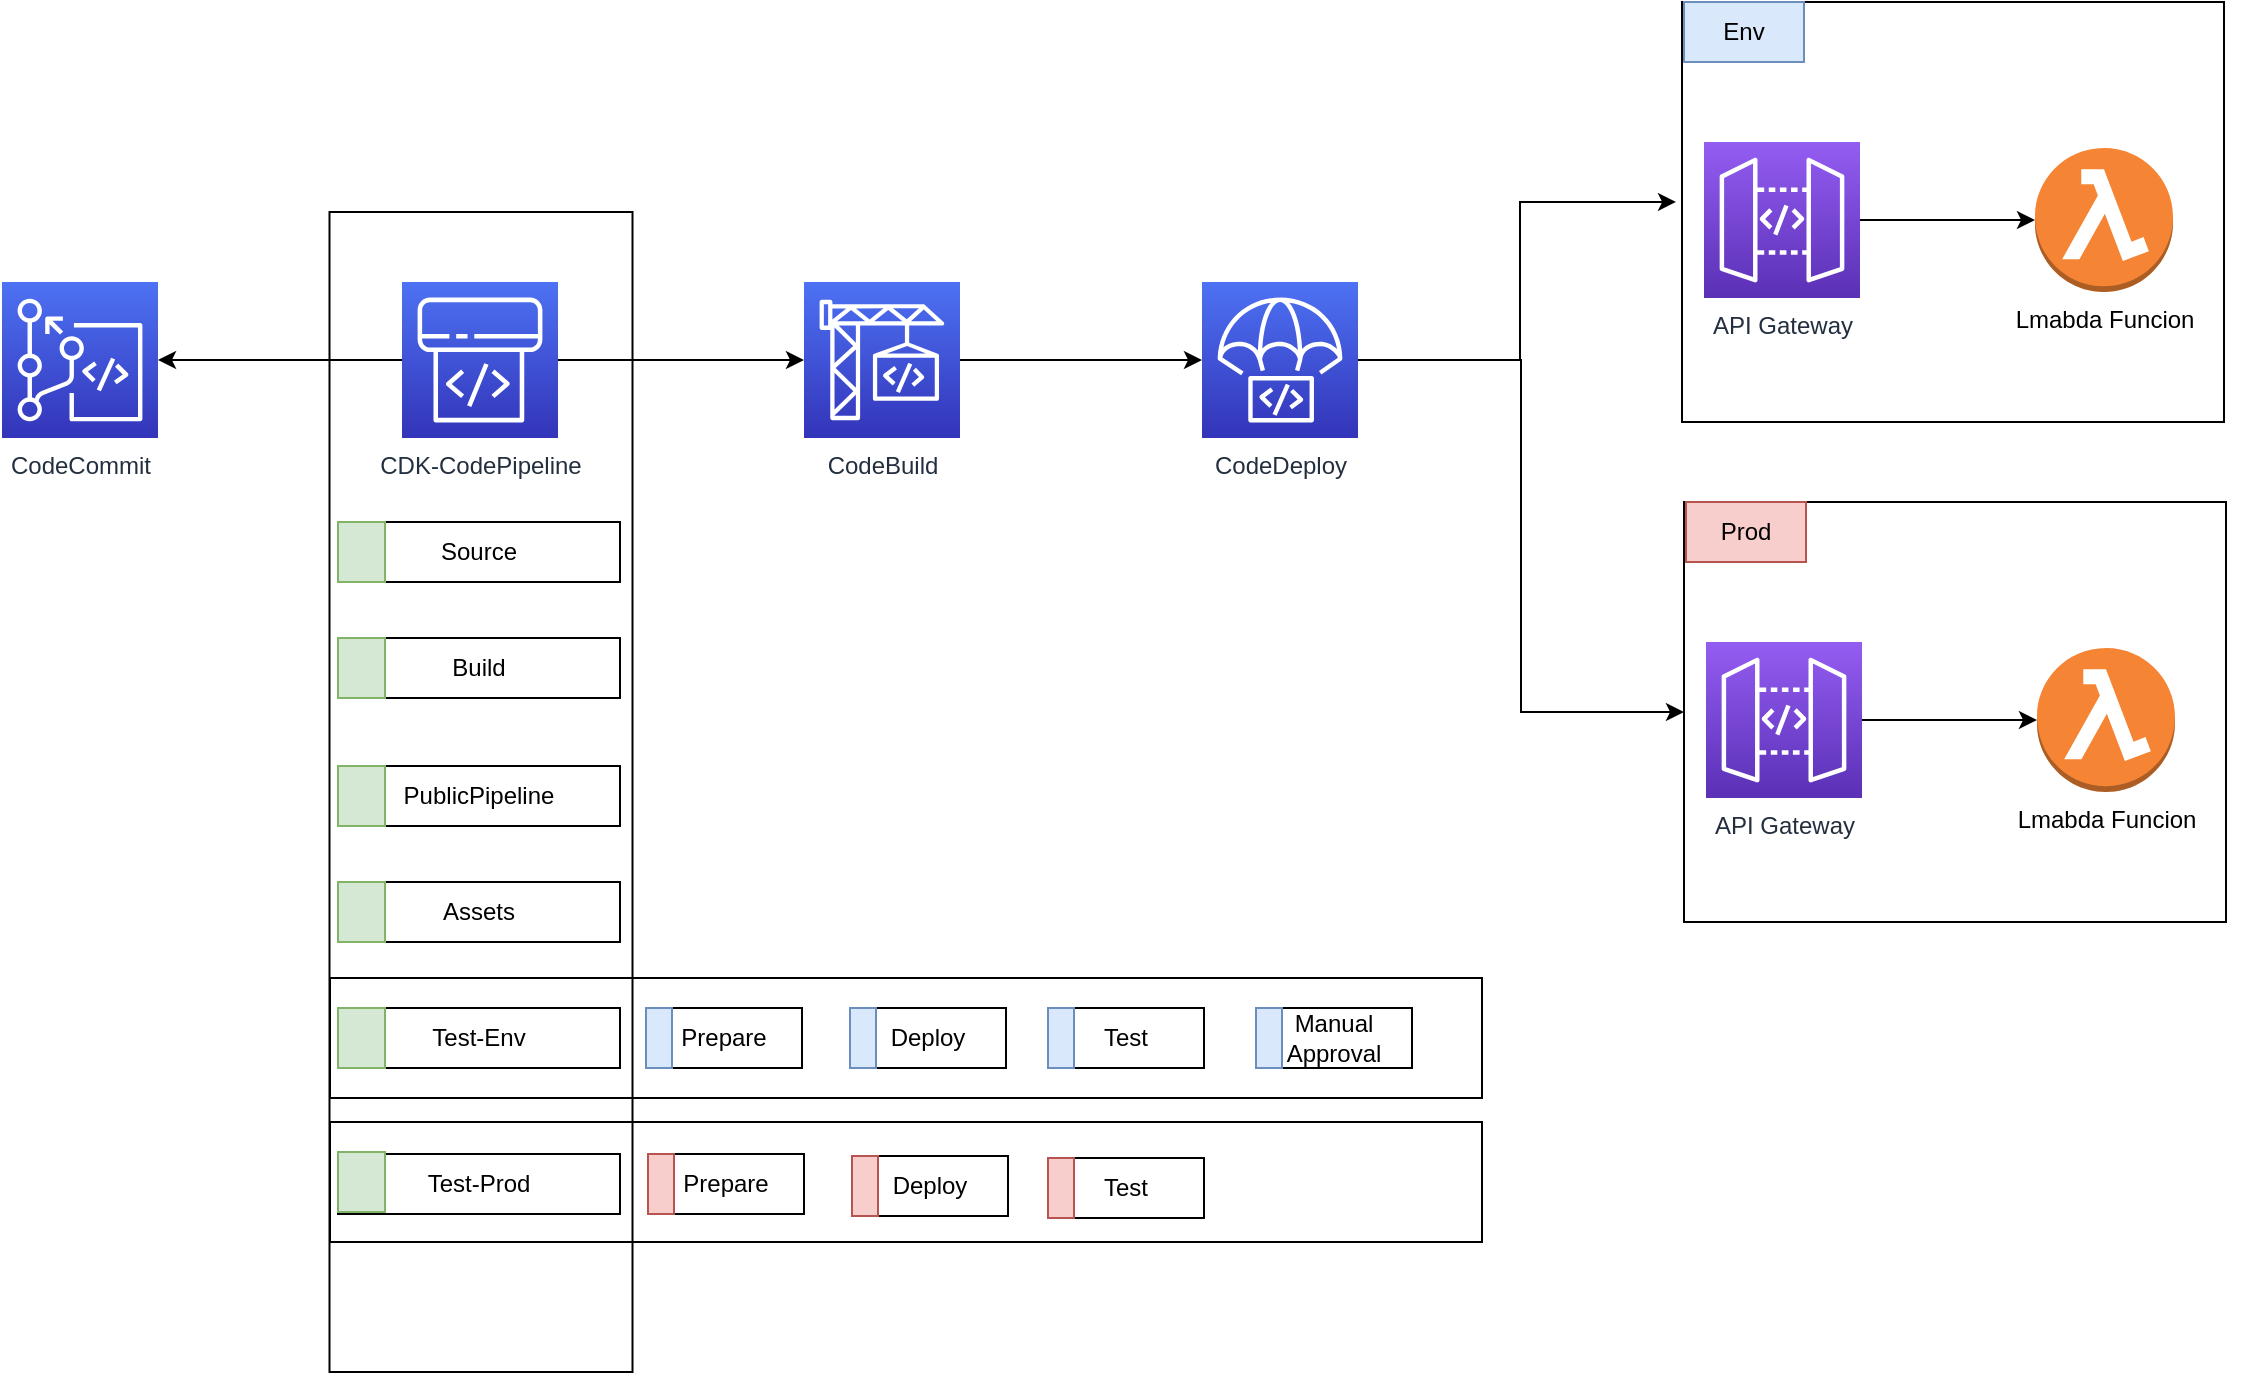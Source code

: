 <mxfile version="14.6.0" type="device"><diagram id="TcoMWPJlpWi3-2ABLWWb" name="Page-1"><mxGraphModel dx="2032" dy="778" grid="1" gridSize="10" guides="1" tooltips="1" connect="1" arrows="1" fold="1" page="1" pageScale="1" pageWidth="850" pageHeight="1100" math="0" shadow="0"><root><mxCell id="0"/><mxCell id="1" parent="0"/><mxCell id="R_XHlB249Hc5sBOfwdJh-53" value="" style="rounded=0;whiteSpace=wrap;html=1;fillColor=none;" vertex="1" parent="1"><mxGeometry x="424" y="710" width="576" height="60" as="geometry"/></mxCell><mxCell id="R_XHlB249Hc5sBOfwdJh-72" value="" style="group" vertex="1" connectable="0" parent="1"><mxGeometry x="960" y="260" width="420" height="210" as="geometry"/></mxCell><mxCell id="R_XHlB249Hc5sBOfwdJh-79" value="" style="group" vertex="1" connectable="0" parent="R_XHlB249Hc5sBOfwdJh-72"><mxGeometry x="140" y="-110" width="271" height="210" as="geometry"/></mxCell><mxCell id="R_XHlB249Hc5sBOfwdJh-70" value="" style="rounded=0;whiteSpace=wrap;html=1;fillColor=none;" vertex="1" parent="R_XHlB249Hc5sBOfwdJh-79"><mxGeometry width="271" height="210" as="geometry"/></mxCell><mxCell id="R_XHlB249Hc5sBOfwdJh-71" value="Env" style="rounded=0;whiteSpace=wrap;html=1;fillColor=#dae8fc;strokeColor=#6c8ebf;" vertex="1" parent="R_XHlB249Hc5sBOfwdJh-79"><mxGeometry x="1" width="60" height="30" as="geometry"/></mxCell><mxCell id="R_XHlB249Hc5sBOfwdJh-1" value="Lmabda Funcion" style="outlineConnect=0;dashed=0;verticalLabelPosition=bottom;verticalAlign=top;align=center;html=1;shape=mxgraph.aws3.lambda_function;fillColor=#F58534;gradientColor=none;" vertex="1" parent="R_XHlB249Hc5sBOfwdJh-79"><mxGeometry x="176.5" y="73" width="69" height="72" as="geometry"/></mxCell><mxCell id="R_XHlB249Hc5sBOfwdJh-36" value="" style="rounded=0;whiteSpace=wrap;html=1;fillColor=none;" vertex="1" parent="1"><mxGeometry x="424" y="638" width="576" height="60" as="geometry"/></mxCell><mxCell id="R_XHlB249Hc5sBOfwdJh-3" style="edgeStyle=orthogonalEdgeStyle;rounded=0;orthogonalLoop=1;jettySize=auto;html=1;entryX=0;entryY=0.5;entryDx=0;entryDy=0;entryPerimeter=0;" edge="1" parent="1" source="R_XHlB249Hc5sBOfwdJh-2" target="R_XHlB249Hc5sBOfwdJh-1"><mxGeometry relative="1" as="geometry"/></mxCell><mxCell id="R_XHlB249Hc5sBOfwdJh-2" value="API Gateway" style="points=[[0,0,0],[0.25,0,0],[0.5,0,0],[0.75,0,0],[1,0,0],[0,1,0],[0.25,1,0],[0.5,1,0],[0.75,1,0],[1,1,0],[0,0.25,0],[0,0.5,0],[0,0.75,0],[1,0.25,0],[1,0.5,0],[1,0.75,0]];outlineConnect=0;fontColor=#232F3E;gradientColor=#945DF2;gradientDirection=north;fillColor=#5A30B5;strokeColor=#ffffff;dashed=0;verticalLabelPosition=bottom;verticalAlign=top;align=center;html=1;fontSize=12;fontStyle=0;aspect=fixed;shape=mxgraph.aws4.resourceIcon;resIcon=mxgraph.aws4.api_gateway;" vertex="1" parent="1"><mxGeometry x="1111" y="220" width="78" height="78" as="geometry"/></mxCell><mxCell id="R_XHlB249Hc5sBOfwdJh-8" style="edgeStyle=orthogonalEdgeStyle;rounded=0;orthogonalLoop=1;jettySize=auto;html=1;" edge="1" parent="1" source="R_XHlB249Hc5sBOfwdJh-4" target="R_XHlB249Hc5sBOfwdJh-7"><mxGeometry relative="1" as="geometry"/></mxCell><mxCell id="R_XHlB249Hc5sBOfwdJh-80" style="edgeStyle=orthogonalEdgeStyle;rounded=0;orthogonalLoop=1;jettySize=auto;html=1;entryX=-0.011;entryY=0.476;entryDx=0;entryDy=0;entryPerimeter=0;" edge="1" parent="1" source="R_XHlB249Hc5sBOfwdJh-5" target="R_XHlB249Hc5sBOfwdJh-70"><mxGeometry relative="1" as="geometry"/></mxCell><mxCell id="R_XHlB249Hc5sBOfwdJh-81" style="edgeStyle=orthogonalEdgeStyle;rounded=0;orthogonalLoop=1;jettySize=auto;html=1;entryX=0;entryY=0.5;entryDx=0;entryDy=0;" edge="1" parent="1" source="R_XHlB249Hc5sBOfwdJh-5" target="R_XHlB249Hc5sBOfwdJh-73"><mxGeometry relative="1" as="geometry"><mxPoint x="1050" y="573" as="targetPoint"/></mxGeometry></mxCell><mxCell id="R_XHlB249Hc5sBOfwdJh-5" value="CodeDeploy" style="points=[[0,0,0],[0.25,0,0],[0.5,0,0],[0.75,0,0],[1,0,0],[0,1,0],[0.25,1,0],[0.5,1,0],[0.75,1,0],[1,1,0],[0,0.25,0],[0,0.5,0],[0,0.75,0],[1,0.25,0],[1,0.5,0],[1,0.75,0]];outlineConnect=0;fontColor=#232F3E;gradientColor=#4D72F3;gradientDirection=north;fillColor=#3334B9;strokeColor=#ffffff;dashed=0;verticalLabelPosition=bottom;verticalAlign=top;align=center;html=1;fontSize=12;fontStyle=0;aspect=fixed;shape=mxgraph.aws4.resourceIcon;resIcon=mxgraph.aws4.codedeploy;" vertex="1" parent="1"><mxGeometry x="860" y="290" width="78" height="78" as="geometry"/></mxCell><mxCell id="R_XHlB249Hc5sBOfwdJh-11" style="edgeStyle=orthogonalEdgeStyle;rounded=0;orthogonalLoop=1;jettySize=auto;html=1;" edge="1" parent="1" source="R_XHlB249Hc5sBOfwdJh-6" target="R_XHlB249Hc5sBOfwdJh-5"><mxGeometry relative="1" as="geometry"/></mxCell><mxCell id="R_XHlB249Hc5sBOfwdJh-6" value="CodeBuild" style="points=[[0,0,0],[0.25,0,0],[0.5,0,0],[0.75,0,0],[1,0,0],[0,1,0],[0.25,1,0],[0.5,1,0],[0.75,1,0],[1,1,0],[0,0.25,0],[0,0.5,0],[0,0.75,0],[1,0.25,0],[1,0.5,0],[1,0.75,0]];outlineConnect=0;fontColor=#232F3E;gradientColor=#4D72F3;gradientDirection=north;fillColor=#3334B9;strokeColor=#ffffff;dashed=0;verticalLabelPosition=bottom;verticalAlign=top;align=center;html=1;fontSize=12;fontStyle=0;aspect=fixed;shape=mxgraph.aws4.resourceIcon;resIcon=mxgraph.aws4.codebuild;" vertex="1" parent="1"><mxGeometry x="661" y="290" width="78" height="78" as="geometry"/></mxCell><mxCell id="R_XHlB249Hc5sBOfwdJh-7" value="CodeCommit" style="points=[[0,0,0],[0.25,0,0],[0.5,0,0],[0.75,0,0],[1,0,0],[0,1,0],[0.25,1,0],[0.5,1,0],[0.75,1,0],[1,1,0],[0,0.25,0],[0,0.5,0],[0,0.75,0],[1,0.25,0],[1,0.5,0],[1,0.75,0]];outlineConnect=0;fontColor=#232F3E;gradientColor=#4D72F3;gradientDirection=north;fillColor=#3334B9;strokeColor=#ffffff;dashed=0;verticalLabelPosition=bottom;verticalAlign=top;align=center;html=1;fontSize=12;fontStyle=0;aspect=fixed;shape=mxgraph.aws4.resourceIcon;resIcon=mxgraph.aws4.codecommit;" vertex="1" parent="1"><mxGeometry x="260" y="290" width="78" height="78" as="geometry"/></mxCell><mxCell id="R_XHlB249Hc5sBOfwdJh-9" value="" style="rounded=0;whiteSpace=wrap;html=1;fillColor=none;" vertex="1" parent="1"><mxGeometry x="423.75" y="255" width="151.5" height="580" as="geometry"/></mxCell><mxCell id="R_XHlB249Hc5sBOfwdJh-10" style="edgeStyle=orthogonalEdgeStyle;rounded=0;orthogonalLoop=1;jettySize=auto;html=1;" edge="1" parent="1" source="R_XHlB249Hc5sBOfwdJh-4" target="R_XHlB249Hc5sBOfwdJh-6"><mxGeometry relative="1" as="geometry"/></mxCell><mxCell id="R_XHlB249Hc5sBOfwdJh-4" value="CDK-CodePipeline" style="points=[[0,0,0],[0.25,0,0],[0.5,0,0],[0.75,0,0],[1,0,0],[0,1,0],[0.25,1,0],[0.5,1,0],[0.75,1,0],[1,1,0],[0,0.25,0],[0,0.5,0],[0,0.75,0],[1,0.25,0],[1,0.5,0],[1,0.75,0]];outlineConnect=0;fontColor=#232F3E;gradientColor=#4D72F3;gradientDirection=north;fillColor=#3334B9;strokeColor=#ffffff;dashed=0;verticalLabelPosition=bottom;verticalAlign=top;align=center;html=1;fontSize=12;fontStyle=0;aspect=fixed;shape=mxgraph.aws4.resourceIcon;resIcon=mxgraph.aws4.codepipeline;" vertex="1" parent="1"><mxGeometry x="460" y="290" width="78" height="78" as="geometry"/></mxCell><mxCell id="R_XHlB249Hc5sBOfwdJh-14" value="" style="group" vertex="1" connectable="0" parent="1"><mxGeometry x="428" y="410" width="141" height="30" as="geometry"/></mxCell><mxCell id="R_XHlB249Hc5sBOfwdJh-12" value="Source" style="rounded=0;whiteSpace=wrap;html=1;fillColor=none;" vertex="1" parent="R_XHlB249Hc5sBOfwdJh-14"><mxGeometry width="141" height="30" as="geometry"/></mxCell><mxCell id="R_XHlB249Hc5sBOfwdJh-13" value="" style="rounded=0;whiteSpace=wrap;html=1;fillColor=#d5e8d4;strokeColor=#82b366;" vertex="1" parent="R_XHlB249Hc5sBOfwdJh-14"><mxGeometry width="23.5" height="30" as="geometry"/></mxCell><mxCell id="R_XHlB249Hc5sBOfwdJh-24" value="" style="group" vertex="1" connectable="0" parent="1"><mxGeometry x="428" y="468" width="141" height="30" as="geometry"/></mxCell><mxCell id="R_XHlB249Hc5sBOfwdJh-25" value="Build" style="rounded=0;whiteSpace=wrap;html=1;fillColor=none;" vertex="1" parent="R_XHlB249Hc5sBOfwdJh-24"><mxGeometry width="141" height="30" as="geometry"/></mxCell><mxCell id="R_XHlB249Hc5sBOfwdJh-26" value="" style="rounded=0;whiteSpace=wrap;html=1;fillColor=#d5e8d4;strokeColor=#82b366;" vertex="1" parent="R_XHlB249Hc5sBOfwdJh-24"><mxGeometry width="23.5" height="30" as="geometry"/></mxCell><mxCell id="R_XHlB249Hc5sBOfwdJh-27" value="" style="group" vertex="1" connectable="0" parent="1"><mxGeometry x="428" y="532" width="141" height="30" as="geometry"/></mxCell><mxCell id="R_XHlB249Hc5sBOfwdJh-28" value="PublicPipeline" style="rounded=0;whiteSpace=wrap;html=1;fillColor=none;" vertex="1" parent="R_XHlB249Hc5sBOfwdJh-27"><mxGeometry width="141" height="30" as="geometry"/></mxCell><mxCell id="R_XHlB249Hc5sBOfwdJh-29" value="" style="rounded=0;whiteSpace=wrap;html=1;fillColor=#d5e8d4;strokeColor=#82b366;" vertex="1" parent="R_XHlB249Hc5sBOfwdJh-27"><mxGeometry width="23.5" height="30" as="geometry"/></mxCell><mxCell id="R_XHlB249Hc5sBOfwdJh-30" value="" style="group" vertex="1" connectable="0" parent="1"><mxGeometry x="428" y="590" width="141" height="30" as="geometry"/></mxCell><mxCell id="R_XHlB249Hc5sBOfwdJh-31" value="Assets" style="rounded=0;whiteSpace=wrap;html=1;fillColor=none;" vertex="1" parent="R_XHlB249Hc5sBOfwdJh-30"><mxGeometry width="141" height="30" as="geometry"/></mxCell><mxCell id="R_XHlB249Hc5sBOfwdJh-32" value="" style="rounded=0;whiteSpace=wrap;html=1;fillColor=#d5e8d4;strokeColor=#82b366;" vertex="1" parent="R_XHlB249Hc5sBOfwdJh-30"><mxGeometry width="23.5" height="30" as="geometry"/></mxCell><mxCell id="R_XHlB249Hc5sBOfwdJh-33" value="" style="group" vertex="1" connectable="0" parent="1"><mxGeometry x="428" y="653" width="141" height="30" as="geometry"/></mxCell><mxCell id="R_XHlB249Hc5sBOfwdJh-34" value="Test-Env" style="rounded=0;whiteSpace=wrap;html=1;fillColor=none;" vertex="1" parent="R_XHlB249Hc5sBOfwdJh-33"><mxGeometry width="141" height="30" as="geometry"/></mxCell><mxCell id="R_XHlB249Hc5sBOfwdJh-35" value="" style="rounded=0;whiteSpace=wrap;html=1;fillColor=#d5e8d4;strokeColor=#82b366;" vertex="1" parent="R_XHlB249Hc5sBOfwdJh-33"><mxGeometry width="23.5" height="30" as="geometry"/></mxCell><mxCell id="R_XHlB249Hc5sBOfwdJh-38" value="" style="group" vertex="1" connectable="0" parent="1"><mxGeometry x="582" y="653" width="78" height="30" as="geometry"/></mxCell><mxCell id="R_XHlB249Hc5sBOfwdJh-39" value="Prepare" style="rounded=0;whiteSpace=wrap;html=1;fillColor=none;" vertex="1" parent="R_XHlB249Hc5sBOfwdJh-38"><mxGeometry width="78" height="30" as="geometry"/></mxCell><mxCell id="R_XHlB249Hc5sBOfwdJh-40" value="" style="rounded=0;whiteSpace=wrap;html=1;fillColor=#dae8fc;strokeColor=#6c8ebf;" vertex="1" parent="R_XHlB249Hc5sBOfwdJh-38"><mxGeometry width="13" height="30" as="geometry"/></mxCell><mxCell id="R_XHlB249Hc5sBOfwdJh-41" value="" style="group" vertex="1" connectable="0" parent="1"><mxGeometry x="684" y="653" width="78" height="30" as="geometry"/></mxCell><mxCell id="R_XHlB249Hc5sBOfwdJh-42" value="Deploy" style="rounded=0;whiteSpace=wrap;html=1;fillColor=none;" vertex="1" parent="R_XHlB249Hc5sBOfwdJh-41"><mxGeometry width="78" height="30" as="geometry"/></mxCell><mxCell id="R_XHlB249Hc5sBOfwdJh-43" value="" style="rounded=0;whiteSpace=wrap;html=1;fillColor=#dae8fc;strokeColor=#6c8ebf;" vertex="1" parent="R_XHlB249Hc5sBOfwdJh-41"><mxGeometry width="13" height="30" as="geometry"/></mxCell><mxCell id="R_XHlB249Hc5sBOfwdJh-44" value="" style="group" vertex="1" connectable="0" parent="1"><mxGeometry x="783" y="653" width="78" height="30" as="geometry"/></mxCell><mxCell id="R_XHlB249Hc5sBOfwdJh-45" value="Test" style="rounded=0;whiteSpace=wrap;html=1;fillColor=none;" vertex="1" parent="R_XHlB249Hc5sBOfwdJh-44"><mxGeometry width="78" height="30" as="geometry"/></mxCell><mxCell id="R_XHlB249Hc5sBOfwdJh-46" value="" style="rounded=0;whiteSpace=wrap;html=1;fillColor=#dae8fc;strokeColor=#6c8ebf;" vertex="1" parent="R_XHlB249Hc5sBOfwdJh-44"><mxGeometry width="13" height="30" as="geometry"/></mxCell><mxCell id="R_XHlB249Hc5sBOfwdJh-47" value="" style="group" vertex="1" connectable="0" parent="1"><mxGeometry x="887" y="653" width="78" height="30" as="geometry"/></mxCell><mxCell id="R_XHlB249Hc5sBOfwdJh-48" value="Manual Approval" style="rounded=0;whiteSpace=wrap;html=1;fillColor=none;" vertex="1" parent="R_XHlB249Hc5sBOfwdJh-47"><mxGeometry width="78" height="30" as="geometry"/></mxCell><mxCell id="R_XHlB249Hc5sBOfwdJh-49" value="" style="rounded=0;whiteSpace=wrap;html=1;fillColor=#dae8fc;strokeColor=#6c8ebf;" vertex="1" parent="R_XHlB249Hc5sBOfwdJh-47"><mxGeometry width="13" height="30" as="geometry"/></mxCell><mxCell id="R_XHlB249Hc5sBOfwdJh-50" value="" style="group" vertex="1" connectable="0" parent="1"><mxGeometry x="428" y="725" width="141" height="30" as="geometry"/></mxCell><mxCell id="R_XHlB249Hc5sBOfwdJh-51" value="Test-Prod" style="rounded=0;whiteSpace=wrap;html=1;fillColor=none;" vertex="1" parent="R_XHlB249Hc5sBOfwdJh-50"><mxGeometry y="1" width="141" height="30" as="geometry"/></mxCell><mxCell id="R_XHlB249Hc5sBOfwdJh-52" value="" style="rounded=0;whiteSpace=wrap;html=1;fillColor=#d5e8d4;strokeColor=#82b366;" vertex="1" parent="R_XHlB249Hc5sBOfwdJh-50"><mxGeometry width="23.5" height="30" as="geometry"/></mxCell><mxCell id="R_XHlB249Hc5sBOfwdJh-55" value="" style="group" vertex="1" connectable="0" parent="1"><mxGeometry x="583" y="726" width="78" height="30" as="geometry"/></mxCell><mxCell id="R_XHlB249Hc5sBOfwdJh-56" value="Prepare" style="rounded=0;whiteSpace=wrap;html=1;fillColor=none;" vertex="1" parent="R_XHlB249Hc5sBOfwdJh-55"><mxGeometry width="78" height="30" as="geometry"/></mxCell><mxCell id="R_XHlB249Hc5sBOfwdJh-57" value="" style="rounded=0;whiteSpace=wrap;html=1;fillColor=#f8cecc;strokeColor=#b85450;" vertex="1" parent="R_XHlB249Hc5sBOfwdJh-55"><mxGeometry width="13" height="30" as="geometry"/></mxCell><mxCell id="R_XHlB249Hc5sBOfwdJh-58" value="" style="group" vertex="1" connectable="0" parent="1"><mxGeometry x="685" y="727" width="78" height="30" as="geometry"/></mxCell><mxCell id="R_XHlB249Hc5sBOfwdJh-59" value="Deploy" style="rounded=0;whiteSpace=wrap;html=1;fillColor=none;" vertex="1" parent="R_XHlB249Hc5sBOfwdJh-58"><mxGeometry width="78" height="30" as="geometry"/></mxCell><mxCell id="R_XHlB249Hc5sBOfwdJh-60" value="" style="rounded=0;whiteSpace=wrap;html=1;fillColor=#f8cecc;strokeColor=#b85450;" vertex="1" parent="R_XHlB249Hc5sBOfwdJh-58"><mxGeometry width="13" height="30" as="geometry"/></mxCell><mxCell id="R_XHlB249Hc5sBOfwdJh-67" value="" style="group" vertex="1" connectable="0" parent="1"><mxGeometry x="783" y="728" width="78" height="30" as="geometry"/></mxCell><mxCell id="R_XHlB249Hc5sBOfwdJh-68" value="Test" style="rounded=0;whiteSpace=wrap;html=1;fillColor=none;" vertex="1" parent="R_XHlB249Hc5sBOfwdJh-67"><mxGeometry width="78" height="30" as="geometry"/></mxCell><mxCell id="R_XHlB249Hc5sBOfwdJh-69" value="" style="rounded=0;whiteSpace=wrap;html=1;fillColor=#f8cecc;strokeColor=#b85450;" vertex="1" parent="R_XHlB249Hc5sBOfwdJh-67"><mxGeometry width="13" height="30" as="geometry"/></mxCell><mxCell id="R_XHlB249Hc5sBOfwdJh-78" value="" style="group" vertex="1" connectable="0" parent="1"><mxGeometry x="1101" y="400" width="271" height="210" as="geometry"/></mxCell><mxCell id="R_XHlB249Hc5sBOfwdJh-73" value="" style="rounded=0;whiteSpace=wrap;html=1;fillColor=none;" vertex="1" parent="R_XHlB249Hc5sBOfwdJh-78"><mxGeometry width="271" height="210" as="geometry"/></mxCell><mxCell id="R_XHlB249Hc5sBOfwdJh-74" value="Prod" style="rounded=0;whiteSpace=wrap;html=1;fillColor=#f8cecc;strokeColor=#b85450;" vertex="1" parent="R_XHlB249Hc5sBOfwdJh-78"><mxGeometry x="1" width="60" height="30" as="geometry"/></mxCell><mxCell id="R_XHlB249Hc5sBOfwdJh-75" value="Lmabda Funcion" style="outlineConnect=0;dashed=0;verticalLabelPosition=bottom;verticalAlign=top;align=center;html=1;shape=mxgraph.aws3.lambda_function;fillColor=#F58534;gradientColor=none;" vertex="1" parent="R_XHlB249Hc5sBOfwdJh-78"><mxGeometry x="176.5" y="73" width="69" height="72" as="geometry"/></mxCell><mxCell id="R_XHlB249Hc5sBOfwdJh-76" style="edgeStyle=orthogonalEdgeStyle;rounded=0;orthogonalLoop=1;jettySize=auto;html=1;entryX=0;entryY=0.5;entryDx=0;entryDy=0;entryPerimeter=0;" edge="1" parent="R_XHlB249Hc5sBOfwdJh-78" source="R_XHlB249Hc5sBOfwdJh-77" target="R_XHlB249Hc5sBOfwdJh-75"><mxGeometry relative="1" as="geometry"/></mxCell><mxCell id="R_XHlB249Hc5sBOfwdJh-77" value="API Gateway" style="points=[[0,0,0],[0.25,0,0],[0.5,0,0],[0.75,0,0],[1,0,0],[0,1,0],[0.25,1,0],[0.5,1,0],[0.75,1,0],[1,1,0],[0,0.25,0],[0,0.5,0],[0,0.75,0],[1,0.25,0],[1,0.5,0],[1,0.75,0]];outlineConnect=0;fontColor=#232F3E;gradientColor=#945DF2;gradientDirection=north;fillColor=#5A30B5;strokeColor=#ffffff;dashed=0;verticalLabelPosition=bottom;verticalAlign=top;align=center;html=1;fontSize=12;fontStyle=0;aspect=fixed;shape=mxgraph.aws4.resourceIcon;resIcon=mxgraph.aws4.api_gateway;" vertex="1" parent="R_XHlB249Hc5sBOfwdJh-78"><mxGeometry x="11" y="70" width="78" height="78" as="geometry"/></mxCell></root></mxGraphModel></diagram></mxfile>